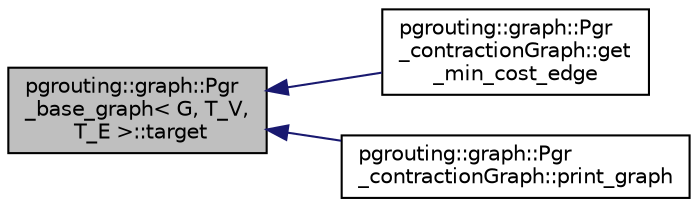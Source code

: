 digraph "pgrouting::graph::Pgr_base_graph&lt; G, T_V, T_E &gt;::target"
{
  edge [fontname="Helvetica",fontsize="10",labelfontname="Helvetica",labelfontsize="10"];
  node [fontname="Helvetica",fontsize="10",shape=record];
  rankdir="LR";
  Node1 [label="pgrouting::graph::Pgr\l_base_graph\< G, T_V,\l T_E \>::target",height=0.2,width=0.4,color="black", fillcolor="grey75", style="filled" fontcolor="black"];
  Node1 -> Node2 [dir="back",color="midnightblue",fontsize="10",style="solid",fontname="Helvetica"];
  Node2 [label="pgrouting::graph::Pgr\l_contractionGraph::get\l_min_cost_edge",height=0.2,width=0.4,color="black", fillcolor="white", style="filled",URL="$classpgrouting_1_1graph_1_1Pgr__contractionGraph.html#a3e10445a914f711c5777bd4b9e9dedf3",tooltip="get the edge with minimum cost between two vertices "];
  Node1 -> Node3 [dir="back",color="midnightblue",fontsize="10",style="solid",fontname="Helvetica"];
  Node3 [label="pgrouting::graph::Pgr\l_contractionGraph::print_graph",height=0.2,width=0.4,color="black", fillcolor="white", style="filled",URL="$classpgrouting_1_1graph_1_1Pgr__contractionGraph.html#aaf48f450c4d8a6e92004f93b4077cb3a",tooltip="print the graph with contracted vertices of all vertices and edges "];
}
